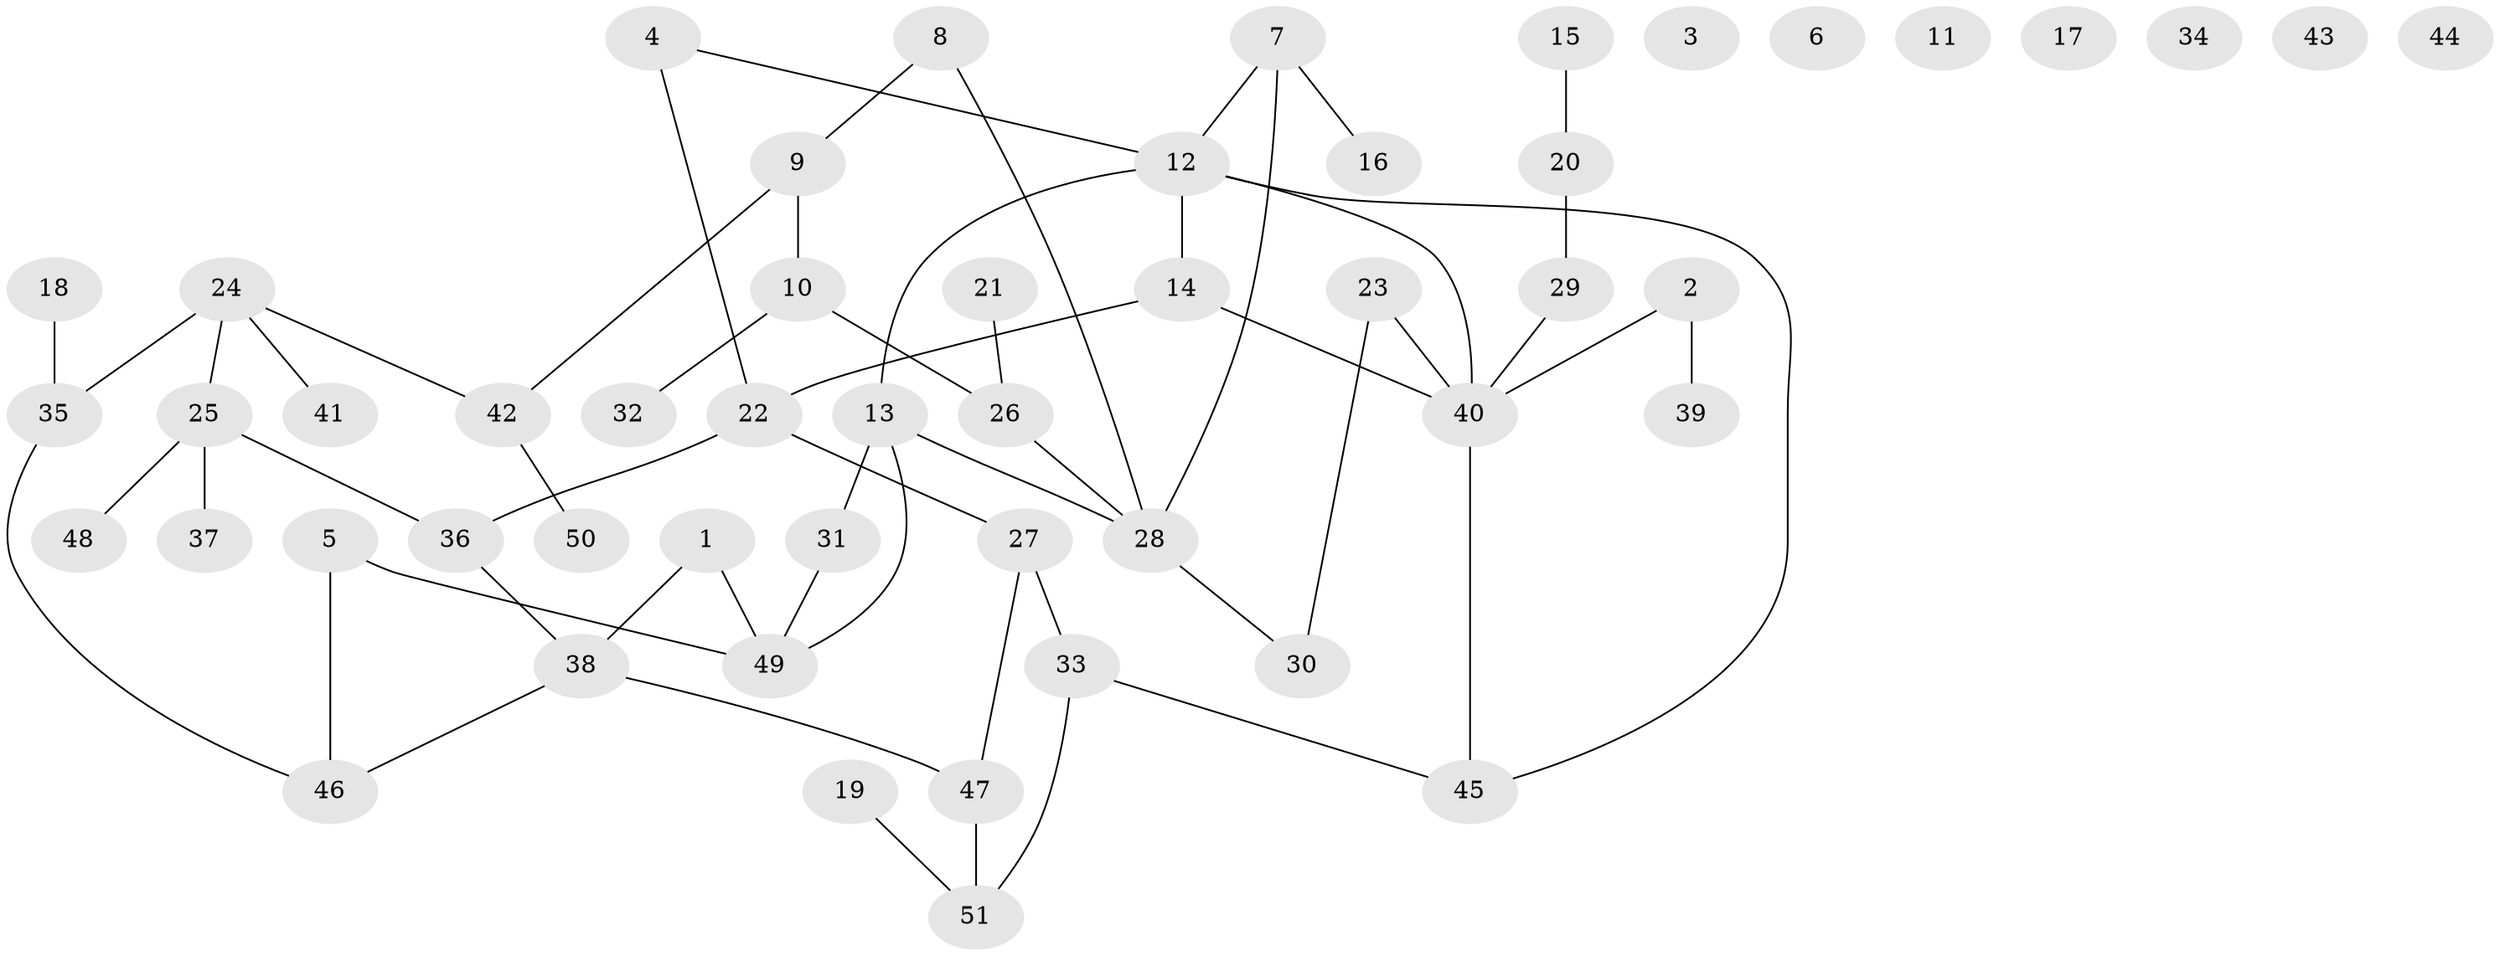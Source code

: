 // Generated by graph-tools (version 1.1) at 2025/49/03/09/25 03:49:11]
// undirected, 51 vertices, 57 edges
graph export_dot {
graph [start="1"]
  node [color=gray90,style=filled];
  1;
  2;
  3;
  4;
  5;
  6;
  7;
  8;
  9;
  10;
  11;
  12;
  13;
  14;
  15;
  16;
  17;
  18;
  19;
  20;
  21;
  22;
  23;
  24;
  25;
  26;
  27;
  28;
  29;
  30;
  31;
  32;
  33;
  34;
  35;
  36;
  37;
  38;
  39;
  40;
  41;
  42;
  43;
  44;
  45;
  46;
  47;
  48;
  49;
  50;
  51;
  1 -- 38;
  1 -- 49;
  2 -- 39;
  2 -- 40;
  4 -- 12;
  4 -- 22;
  5 -- 46;
  5 -- 49;
  7 -- 12;
  7 -- 16;
  7 -- 28;
  8 -- 9;
  8 -- 28;
  9 -- 10;
  9 -- 42;
  10 -- 26;
  10 -- 32;
  12 -- 13;
  12 -- 14;
  12 -- 40;
  12 -- 45;
  13 -- 28;
  13 -- 31;
  13 -- 49;
  14 -- 22;
  14 -- 40;
  15 -- 20;
  18 -- 35;
  19 -- 51;
  20 -- 29;
  21 -- 26;
  22 -- 27;
  22 -- 36;
  23 -- 30;
  23 -- 40;
  24 -- 25;
  24 -- 35;
  24 -- 41;
  24 -- 42;
  25 -- 36;
  25 -- 37;
  25 -- 48;
  26 -- 28;
  27 -- 33;
  27 -- 47;
  28 -- 30;
  29 -- 40;
  31 -- 49;
  33 -- 45;
  33 -- 51;
  35 -- 46;
  36 -- 38;
  38 -- 46;
  38 -- 47;
  40 -- 45;
  42 -- 50;
  47 -- 51;
}
